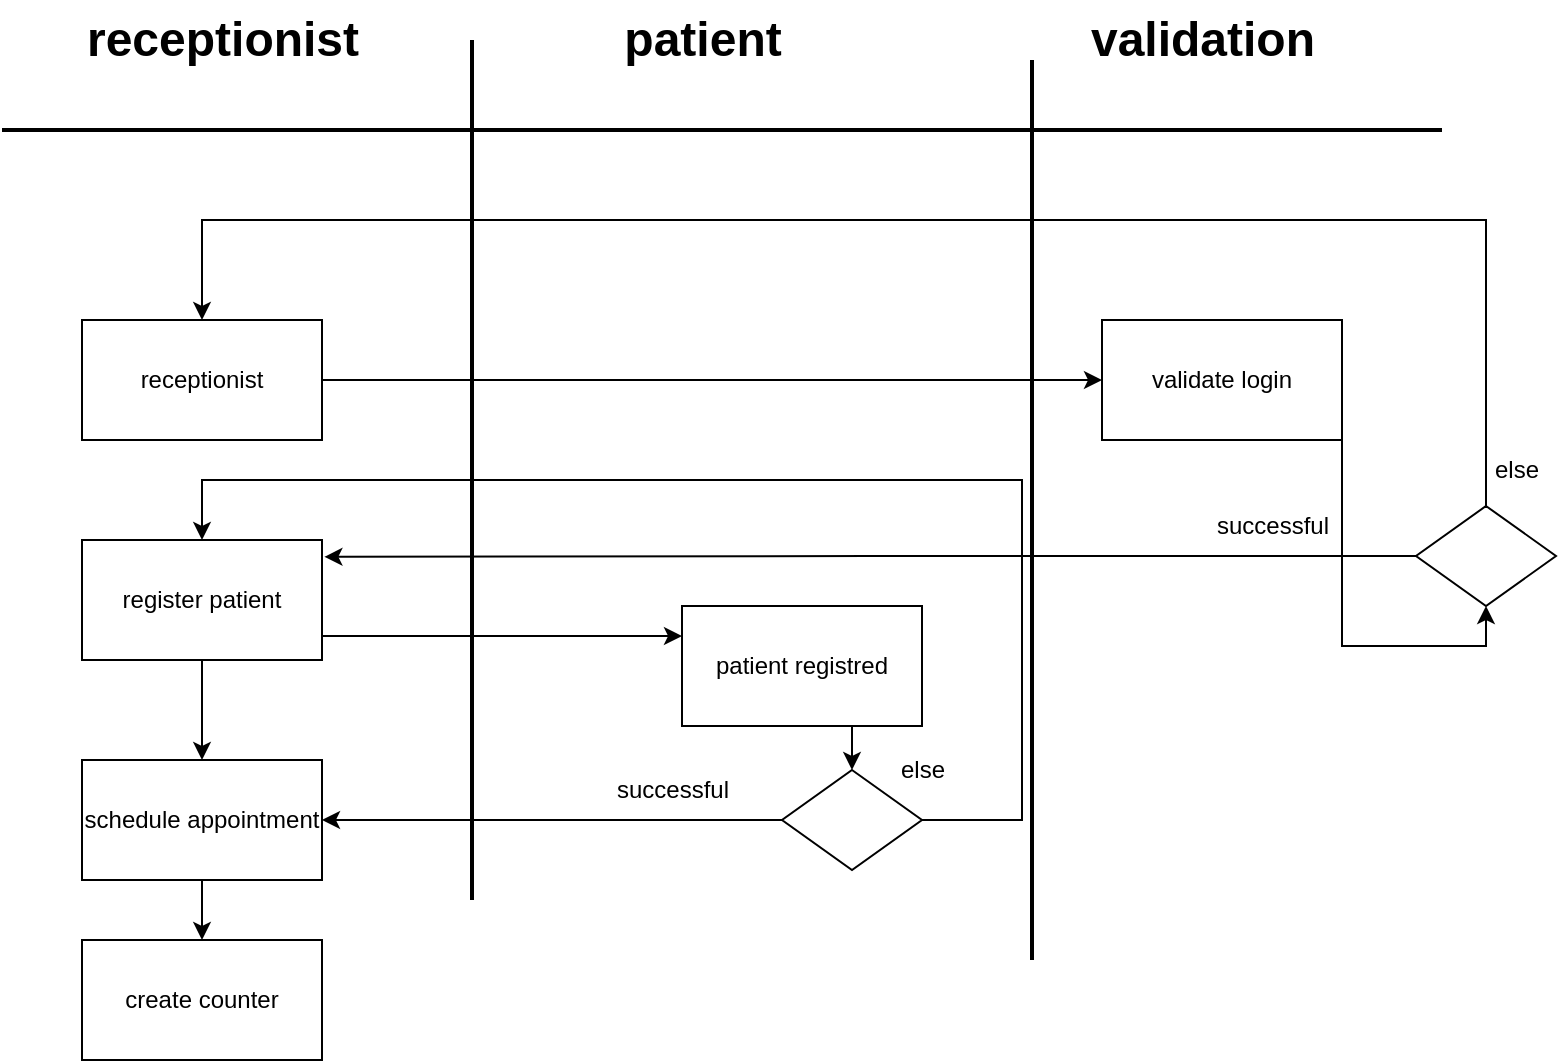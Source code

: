 <mxfile type="device" version="12.5.5"><diagram id="prtHgNgQTEPvFCAcTncT" name="Page-1"><mxGraphModel shadow="0" math="0" pageHeight="1169" pageWidth="827" pageScale="1" page="1" fold="1" arrows="1" connect="1" tooltips="1" guides="1" gridSize="10" grid="1" dy="616" dx="1038"><root><mxCell id="0"/><mxCell id="1" parent="0"/><mxCell id="hnjd7vdmHxZH684YLfgu-1" value="" parent="1" vertex="1" style="rounded=0;whiteSpace=wrap;html=1;"><mxGeometry as="geometry" height="60" width="120" y="180" x="90"/></mxCell><mxCell id="hnjd7vdmHxZH684YLfgu-2" value="" parent="1" vertex="1" style="rounded=0;whiteSpace=wrap;html=1;"><mxGeometry as="geometry" height="60" width="120" y="290" x="90"/></mxCell><mxCell id="hnjd7vdmHxZH684YLfgu-38" parent="1" style="edgeStyle=orthogonalEdgeStyle;rounded=0;orthogonalLoop=1;jettySize=auto;html=1;exitX=0.5;exitY=1;exitDx=0;exitDy=0;entryX=0.5;entryY=0;entryDx=0;entryDy=0;" edge="1" target="hnjd7vdmHxZH684YLfgu-6" source="hnjd7vdmHxZH684YLfgu-3"><mxGeometry as="geometry" relative="1"/></mxCell><mxCell id="hnjd7vdmHxZH684YLfgu-3" value="schedule appointment" parent="1" vertex="1" style="rounded=0;whiteSpace=wrap;html=1;"><mxGeometry as="geometry" height="60" width="120" y="400" x="90"/></mxCell><mxCell id="hnjd7vdmHxZH684YLfgu-41" parent="1" style="edgeStyle=orthogonalEdgeStyle;rounded=0;orthogonalLoop=1;jettySize=auto;html=1;exitX=1;exitY=1;exitDx=0;exitDy=0;entryX=0.5;entryY=1;entryDx=0;entryDy=0;" edge="1" target="hnjd7vdmHxZH684YLfgu-17" source="hnjd7vdmHxZH684YLfgu-4"><mxGeometry as="geometry" relative="1"/></mxCell><mxCell id="hnjd7vdmHxZH684YLfgu-4" value="validate login" parent="1" vertex="1" style="rounded=0;whiteSpace=wrap;html=1;"><mxGeometry as="geometry" height="60" width="120" y="180" x="600"/></mxCell><mxCell id="hnjd7vdmHxZH684YLfgu-6" value="create counter" parent="1" vertex="1" style="rounded=0;whiteSpace=wrap;html=1;"><mxGeometry as="geometry" height="60" width="120" y="490" x="90"/></mxCell><mxCell id="hnjd7vdmHxZH684YLfgu-7" value="receptionist" parent="1" vertex="1" style="text;strokeColor=none;fillColor=none;html=1;fontSize=24;fontStyle=1;verticalAlign=middle;align=center;"><mxGeometry as="geometry" height="40" width="100" y="20" x="110"/></mxCell><mxCell id="hnjd7vdmHxZH684YLfgu-8" value="patient" parent="1" vertex="1" style="text;strokeColor=none;fillColor=none;html=1;fontSize=24;fontStyle=1;verticalAlign=middle;align=center;"><mxGeometry as="geometry" height="40" width="100" y="20" x="350"/></mxCell><mxCell id="hnjd7vdmHxZH684YLfgu-9" value="validation" parent="1" vertex="1" style="text;strokeColor=none;fillColor=none;html=1;fontSize=24;fontStyle=1;verticalAlign=middle;align=center;"><mxGeometry as="geometry" height="40" width="100" y="20" x="600"/></mxCell><mxCell id="hnjd7vdmHxZH684YLfgu-10" value="" parent="1" vertex="1" style="line;strokeWidth=2;direction=south;html=1;"><mxGeometry as="geometry" height="430" width="10" y="40" x="280"/></mxCell><mxCell id="hnjd7vdmHxZH684YLfgu-11" value="" parent="1" vertex="1" style="line;strokeWidth=2;direction=south;html=1;"><mxGeometry as="geometry" height="450" width="10" y="50" x="560"/></mxCell><mxCell id="hnjd7vdmHxZH684YLfgu-14" value="" parent="1" vertex="1" style="line;strokeWidth=2;direction=west;html=1;"><mxGeometry as="geometry" height="10" width="720" y="80" x="50"/></mxCell><mxCell id="hnjd7vdmHxZH684YLfgu-16" value="login" parent="1" vertex="1" style="text;html=1;align=center;verticalAlign=middle;resizable=0;points=[];autosize=1;"><mxGeometry as="geometry" height="20" width="40" y="200" x="130"/></mxCell><mxCell id="hnjd7vdmHxZH684YLfgu-23" parent="1" style="edgeStyle=orthogonalEdgeStyle;rounded=0;orthogonalLoop=1;jettySize=auto;html=1;exitX=0.5;exitY=0;exitDx=0;exitDy=0;entryX=0.5;entryY=0;entryDx=0;entryDy=0;" edge="1" target="hnjd7vdmHxZH684YLfgu-1" source="hnjd7vdmHxZH684YLfgu-17"><mxGeometry as="geometry" relative="1"><Array as="points"><mxPoint y="130" x="792"/><mxPoint y="130" x="150"/></Array></mxGeometry></mxCell><mxCell id="hnjd7vdmHxZH684YLfgu-33" parent="1" style="edgeStyle=orthogonalEdgeStyle;rounded=0;orthogonalLoop=1;jettySize=auto;html=1;exitX=0;exitY=0.5;exitDx=0;exitDy=0;entryX=1.01;entryY=0.14;entryDx=0;entryDy=0;entryPerimeter=0;" edge="1" target="hnjd7vdmHxZH684YLfgu-31" source="hnjd7vdmHxZH684YLfgu-17"><mxGeometry as="geometry" relative="1"/></mxCell><mxCell id="hnjd7vdmHxZH684YLfgu-17" value="" parent="1" vertex="1" style="rhombus;whiteSpace=wrap;html=1;"><mxGeometry as="geometry" height="50" width="70" y="273" x="757"/></mxCell><mxCell id="hnjd7vdmHxZH684YLfgu-22" value="successful" parent="1" vertex="1" style="text;html=1;align=center;verticalAlign=middle;resizable=0;points=[];autosize=1;"><mxGeometry as="geometry" height="20" width="70" y="273" x="650"/></mxCell><mxCell id="hnjd7vdmHxZH684YLfgu-36" parent="1" style="edgeStyle=orthogonalEdgeStyle;rounded=0;orthogonalLoop=1;jettySize=auto;html=1;exitX=1;exitY=0.5;exitDx=0;exitDy=0;entryX=0;entryY=0.5;entryDx=0;entryDy=0;" edge="1" target="hnjd7vdmHxZH684YLfgu-4" source="hnjd7vdmHxZH684YLfgu-30"><mxGeometry as="geometry" relative="1"/></mxCell><mxCell id="hnjd7vdmHxZH684YLfgu-30" value="receptionist" parent="1" vertex="1" style="rounded=0;whiteSpace=wrap;html=1;"><mxGeometry as="geometry" height="60" width="120" y="180" x="90"/></mxCell><mxCell id="hnjd7vdmHxZH684YLfgu-40" parent="1" style="edgeStyle=orthogonalEdgeStyle;rounded=0;orthogonalLoop=1;jettySize=auto;html=1;exitX=0.5;exitY=1;exitDx=0;exitDy=0;entryX=0.5;entryY=0;entryDx=0;entryDy=0;" edge="1" target="hnjd7vdmHxZH684YLfgu-3" source="hnjd7vdmHxZH684YLfgu-31"><mxGeometry as="geometry" relative="1"/></mxCell><mxCell id="hnjd7vdmHxZH684YLfgu-44" parent="1" style="edgeStyle=orthogonalEdgeStyle;rounded=0;orthogonalLoop=1;jettySize=auto;html=1;exitX=1;exitY=0.75;exitDx=0;exitDy=0;entryX=0;entryY=0.25;entryDx=0;entryDy=0;" edge="1" target="hnjd7vdmHxZH684YLfgu-43" source="hnjd7vdmHxZH684YLfgu-31"><mxGeometry as="geometry" relative="1"><Array as="points"><mxPoint y="338" x="210"/></Array></mxGeometry></mxCell><mxCell id="hnjd7vdmHxZH684YLfgu-31" value="register patient" parent="1" vertex="1" style="rounded=0;whiteSpace=wrap;html=1;"><mxGeometry as="geometry" height="60" width="120" y="290" x="90"/></mxCell><mxCell id="hnjd7vdmHxZH684YLfgu-35" value="else" parent="1" vertex="1" style="text;html=1;align=center;verticalAlign=middle;resizable=0;points=[];autosize=1;"><mxGeometry as="geometry" height="20" width="40" y="245" x="787"/></mxCell><mxCell id="hnjd7vdmHxZH684YLfgu-51" parent="1" style="edgeStyle=orthogonalEdgeStyle;rounded=0;orthogonalLoop=1;jettySize=auto;html=1;exitX=0.75;exitY=1;exitDx=0;exitDy=0;entryX=0.5;entryY=0;entryDx=0;entryDy=0;" edge="1" target="hnjd7vdmHxZH684YLfgu-46" source="hnjd7vdmHxZH684YLfgu-43"><mxGeometry as="geometry" relative="1"/></mxCell><mxCell id="hnjd7vdmHxZH684YLfgu-43" value="patient registred" parent="1" vertex="1" style="rounded=0;whiteSpace=wrap;html=1;"><mxGeometry as="geometry" height="60" width="120" y="323" x="390"/></mxCell><mxCell id="hnjd7vdmHxZH684YLfgu-47" parent="1" style="edgeStyle=orthogonalEdgeStyle;rounded=0;orthogonalLoop=1;jettySize=auto;html=1;exitX=0;exitY=0.5;exitDx=0;exitDy=0;entryX=1;entryY=0.5;entryDx=0;entryDy=0;" edge="1" target="hnjd7vdmHxZH684YLfgu-3" source="hnjd7vdmHxZH684YLfgu-46"><mxGeometry as="geometry" relative="1"/></mxCell><mxCell id="hnjd7vdmHxZH684YLfgu-50" parent="1" style="edgeStyle=orthogonalEdgeStyle;rounded=0;orthogonalLoop=1;jettySize=auto;html=1;exitX=1;exitY=0.5;exitDx=0;exitDy=0;entryX=0.5;entryY=0;entryDx=0;entryDy=0;" edge="1" target="hnjd7vdmHxZH684YLfgu-31" source="hnjd7vdmHxZH684YLfgu-46"><mxGeometry as="geometry" relative="1"><Array as="points"><mxPoint y="430" x="560"/><mxPoint y="260" x="560"/><mxPoint y="260" x="150"/></Array></mxGeometry></mxCell><mxCell id="hnjd7vdmHxZH684YLfgu-52" value="else" parent="hnjd7vdmHxZH684YLfgu-50" vertex="1" style="text;html=1;align=center;verticalAlign=middle;resizable=0;points=[];labelBackgroundColor=#ffffff;" connectable="0"><mxGeometry as="geometry" y="4" x="-0.897" relative="1"><mxPoint as="offset" y="-21" x="-34"/></mxGeometry></mxCell><mxCell id="hnjd7vdmHxZH684YLfgu-46" value="" parent="1" vertex="1" style="rhombus;whiteSpace=wrap;html=1;"><mxGeometry as="geometry" height="50" width="70" y="405" x="440"/></mxCell><mxCell id="hnjd7vdmHxZH684YLfgu-49" value="successful" parent="1" vertex="1" style="text;html=1;align=center;verticalAlign=middle;resizable=0;points=[];autosize=1;"><mxGeometry as="geometry" height="20" width="70" y="405" x="350"/></mxCell></root></mxGraphModel></diagram></mxfile>